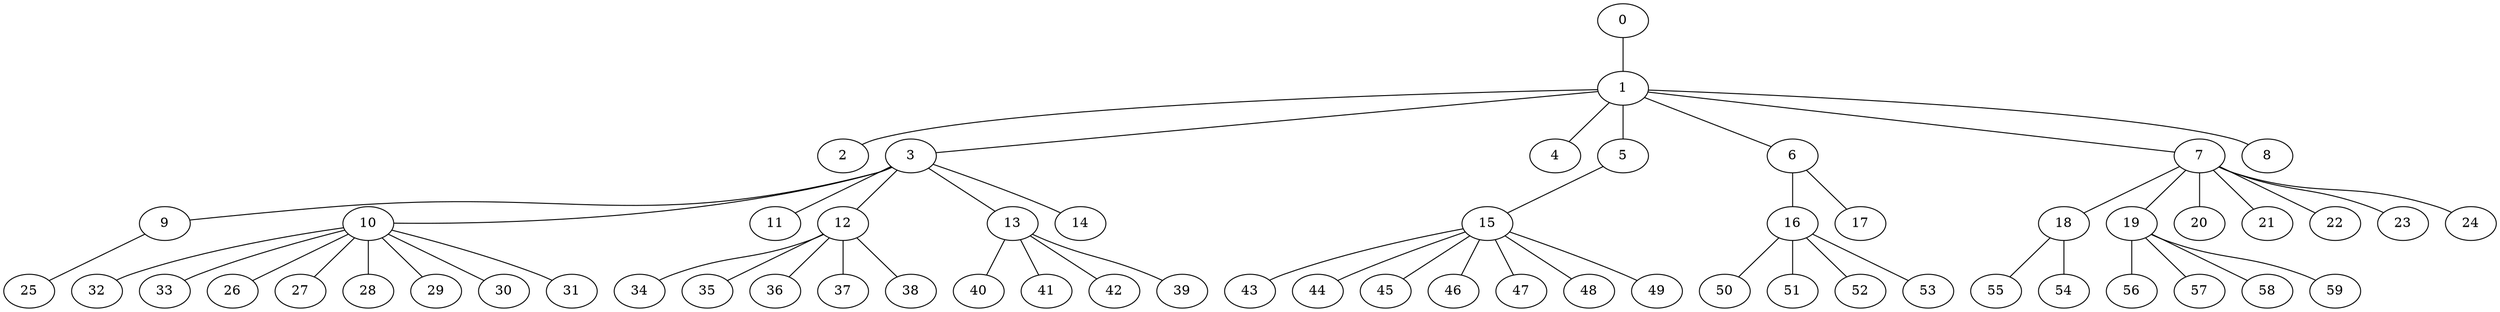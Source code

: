 
graph graphname {
    0 -- 1
1 -- 2
1 -- 3
1 -- 4
1 -- 5
1 -- 6
1 -- 7
1 -- 8
3 -- 9
3 -- 10
3 -- 11
3 -- 12
3 -- 13
3 -- 14
5 -- 15
6 -- 16
6 -- 17
7 -- 18
7 -- 19
7 -- 20
7 -- 21
7 -- 22
7 -- 23
7 -- 24
9 -- 25
10 -- 32
10 -- 33
10 -- 26
10 -- 27
10 -- 28
10 -- 29
10 -- 30
10 -- 31
12 -- 34
12 -- 35
12 -- 36
12 -- 37
12 -- 38
13 -- 40
13 -- 41
13 -- 42
13 -- 39
15 -- 43
15 -- 44
15 -- 45
15 -- 46
15 -- 47
15 -- 48
15 -- 49
16 -- 50
16 -- 51
16 -- 52
16 -- 53
18 -- 55
18 -- 54
19 -- 56
19 -- 57
19 -- 58
19 -- 59

}
